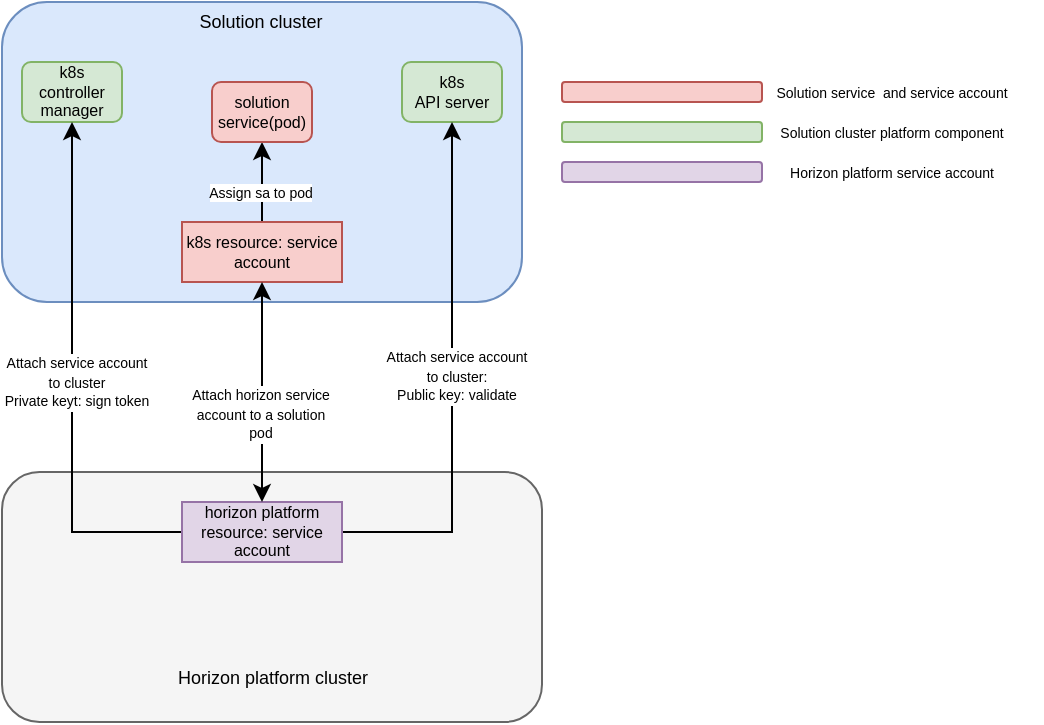 <mxfile version="15.6.3" type="github" pages="3">
  <diagram id="b4ByG3n0g_XdcM6swtLX" name="Page-1">
    <mxGraphModel dx="716" dy="423" grid="1" gridSize="10" guides="1" tooltips="1" connect="1" arrows="1" fold="1" page="1" pageScale="1" pageWidth="827" pageHeight="1169" math="0" shadow="0">
      <root>
        <mxCell id="0" />
        <mxCell id="1" parent="0" />
        <mxCell id="QcERvQICMJE9YjtgMvUy-2" value="" style="rounded=1;whiteSpace=wrap;html=1;fillColor=#dae8fc;strokeColor=#6c8ebf;" parent="1" vertex="1">
          <mxGeometry x="170" y="270" width="260" height="150" as="geometry" />
        </mxCell>
        <mxCell id="Q-bXFTrbB7c0WMLXX80c-1" value="k8s&lt;br&gt;controller manager" style="rounded=1;whiteSpace=wrap;html=1;fontSize=8;fillColor=#d5e8d4;strokeColor=#82b366;" vertex="1" parent="1">
          <mxGeometry x="180" y="300" width="50" height="30" as="geometry" />
        </mxCell>
        <mxCell id="Q-bXFTrbB7c0WMLXX80c-2" value="k8s&lt;br&gt;API server" style="rounded=1;whiteSpace=wrap;html=1;fontSize=8;fillColor=#d5e8d4;strokeColor=#82b366;" vertex="1" parent="1">
          <mxGeometry x="370" y="300" width="50" height="30" as="geometry" />
        </mxCell>
        <mxCell id="Q-bXFTrbB7c0WMLXX80c-16" style="edgeStyle=orthogonalEdgeStyle;rounded=0;orthogonalLoop=1;jettySize=auto;html=1;exitX=0.5;exitY=0;exitDx=0;exitDy=0;entryX=0.5;entryY=1;entryDx=0;entryDy=0;fontSize=8;" edge="1" parent="1" source="Q-bXFTrbB7c0WMLXX80c-4" target="Q-bXFTrbB7c0WMLXX80c-15">
          <mxGeometry relative="1" as="geometry" />
        </mxCell>
        <mxCell id="Q-bXFTrbB7c0WMLXX80c-17" value="&lt;font style=&quot;font-size: 7px&quot;&gt;Assign sa to pod&lt;/font&gt;" style="edgeLabel;html=1;align=center;verticalAlign=middle;resizable=0;points=[];fontSize=8;" vertex="1" connectable="0" parent="Q-bXFTrbB7c0WMLXX80c-16">
          <mxGeometry x="-0.255" y="1" relative="1" as="geometry">
            <mxPoint as="offset" />
          </mxGeometry>
        </mxCell>
        <mxCell id="Q-bXFTrbB7c0WMLXX80c-4" value="k8s resource: service account" style="rounded=0;whiteSpace=wrap;html=1;fontSize=8;fillColor=#f8cecc;strokeColor=#b85450;" vertex="1" parent="1">
          <mxGeometry x="260" y="380" width="80" height="30" as="geometry" />
        </mxCell>
        <mxCell id="Q-bXFTrbB7c0WMLXX80c-5" value="" style="rounded=1;whiteSpace=wrap;html=1;fontSize=8;fillColor=#f5f5f5;fontColor=#333333;strokeColor=#666666;" vertex="1" parent="1">
          <mxGeometry x="170" y="505" width="270" height="125" as="geometry" />
        </mxCell>
        <mxCell id="Q-bXFTrbB7c0WMLXX80c-10" style="edgeStyle=orthogonalEdgeStyle;rounded=0;orthogonalLoop=1;jettySize=auto;html=1;exitX=0;exitY=0.5;exitDx=0;exitDy=0;entryX=0.5;entryY=1;entryDx=0;entryDy=0;fontSize=8;" edge="1" parent="1" source="Q-bXFTrbB7c0WMLXX80c-6" target="Q-bXFTrbB7c0WMLXX80c-1">
          <mxGeometry relative="1" as="geometry" />
        </mxCell>
        <mxCell id="Q-bXFTrbB7c0WMLXX80c-11" value="&lt;font style=&quot;font-size: 7px&quot;&gt;Attach service account &lt;br&gt;to cluster&lt;br&gt;Private keyt: sign token&lt;/font&gt;" style="edgeLabel;html=1;align=center;verticalAlign=middle;resizable=0;points=[];fontSize=8;" vertex="1" connectable="0" parent="Q-bXFTrbB7c0WMLXX80c-10">
          <mxGeometry x="-0.001" y="-2" relative="1" as="geometry">
            <mxPoint as="offset" />
          </mxGeometry>
        </mxCell>
        <mxCell id="Q-bXFTrbB7c0WMLXX80c-12" style="edgeStyle=orthogonalEdgeStyle;rounded=0;orthogonalLoop=1;jettySize=auto;html=1;exitX=1;exitY=0.5;exitDx=0;exitDy=0;fontSize=8;" edge="1" parent="1" source="Q-bXFTrbB7c0WMLXX80c-6" target="Q-bXFTrbB7c0WMLXX80c-2">
          <mxGeometry relative="1" as="geometry">
            <mxPoint x="510" y="350" as="targetPoint" />
          </mxGeometry>
        </mxCell>
        <mxCell id="Q-bXFTrbB7c0WMLXX80c-13" value="&lt;font style=&quot;font-size: 7px&quot;&gt;Attach service account &lt;br&gt;to cluster:&lt;br&gt;Public key: validate&lt;/font&gt;" style="edgeLabel;html=1;align=center;verticalAlign=middle;resizable=0;points=[];fontSize=8;" vertex="1" connectable="0" parent="Q-bXFTrbB7c0WMLXX80c-12">
          <mxGeometry x="0.022" y="-2" relative="1" as="geometry">
            <mxPoint as="offset" />
          </mxGeometry>
        </mxCell>
        <mxCell id="Q-bXFTrbB7c0WMLXX80c-6" value="horizon platform resource: service account" style="rounded=0;whiteSpace=wrap;html=1;fontSize=8;fillColor=#e1d5e7;strokeColor=#9673a6;" vertex="1" parent="1">
          <mxGeometry x="260" y="520" width="80" height="30" as="geometry" />
        </mxCell>
        <mxCell id="Q-bXFTrbB7c0WMLXX80c-15" value="solution service(pod)" style="rounded=1;whiteSpace=wrap;html=1;fontSize=8;fillColor=#f8cecc;strokeColor=#b85450;" vertex="1" parent="1">
          <mxGeometry x="275" y="310" width="50" height="30" as="geometry" />
        </mxCell>
        <mxCell id="Q-bXFTrbB7c0WMLXX80c-18" value="" style="endArrow=classic;startArrow=classic;html=1;rounded=0;fontSize=8;entryX=0.5;entryY=1;entryDx=0;entryDy=0;exitX=0.5;exitY=0;exitDx=0;exitDy=0;" edge="1" parent="1" source="Q-bXFTrbB7c0WMLXX80c-6" target="Q-bXFTrbB7c0WMLXX80c-4">
          <mxGeometry width="50" height="50" relative="1" as="geometry">
            <mxPoint x="520" y="520" as="sourcePoint" />
            <mxPoint x="570" y="470" as="targetPoint" />
          </mxGeometry>
        </mxCell>
        <mxCell id="Q-bXFTrbB7c0WMLXX80c-19" value="&lt;font style=&quot;font-size: 7px&quot;&gt;Attach horizon service&lt;br&gt;account to a solution&lt;br&gt;pod&lt;/font&gt;" style="edgeLabel;html=1;align=center;verticalAlign=middle;resizable=0;points=[];fontSize=8;" vertex="1" connectable="0" parent="Q-bXFTrbB7c0WMLXX80c-18">
          <mxGeometry x="-0.192" y="1" relative="1" as="geometry">
            <mxPoint as="offset" />
          </mxGeometry>
        </mxCell>
        <mxCell id="Q-bXFTrbB7c0WMLXX80c-20" value="&lt;font style=&quot;font-size: 9px&quot;&gt;Horizon platform cluster&lt;/font&gt;" style="text;html=1;strokeColor=none;fillColor=none;align=center;verticalAlign=middle;whiteSpace=wrap;rounded=0;fontSize=7;" vertex="1" parent="1">
          <mxGeometry x="212.5" y="595" width="185" height="25" as="geometry" />
        </mxCell>
        <mxCell id="Q-bXFTrbB7c0WMLXX80c-21" value="&lt;font style=&quot;font-size: 9px&quot;&gt;Solution cluster&lt;/font&gt;" style="text;html=1;strokeColor=none;fillColor=none;align=center;verticalAlign=middle;whiteSpace=wrap;rounded=0;fontSize=7;" vertex="1" parent="1">
          <mxGeometry x="227.5" y="270" width="142.5" height="20" as="geometry" />
        </mxCell>
        <mxCell id="Q-bXFTrbB7c0WMLXX80c-22" value="" style="rounded=1;whiteSpace=wrap;html=1;fontSize=9;fillColor=#f8cecc;strokeColor=#b85450;" vertex="1" parent="1">
          <mxGeometry x="450" y="310" width="100" height="10" as="geometry" />
        </mxCell>
        <mxCell id="Q-bXFTrbB7c0WMLXX80c-23" value="" style="rounded=1;whiteSpace=wrap;html=1;fontSize=9;fillColor=#d5e8d4;strokeColor=#82b366;" vertex="1" parent="1">
          <mxGeometry x="450" y="330" width="100" height="10" as="geometry" />
        </mxCell>
        <mxCell id="Q-bXFTrbB7c0WMLXX80c-24" value="" style="rounded=1;whiteSpace=wrap;html=1;fontSize=9;fillColor=#e1d5e7;strokeColor=#9673a6;" vertex="1" parent="1">
          <mxGeometry x="450" y="350" width="100" height="10" as="geometry" />
        </mxCell>
        <mxCell id="Q-bXFTrbB7c0WMLXX80c-25" value="&lt;span style=&quot;font-size: 7px&quot;&gt;Solution service&amp;nbsp; and service account&lt;/span&gt;" style="text;html=1;strokeColor=none;fillColor=none;align=center;verticalAlign=middle;whiteSpace=wrap;rounded=0;fontSize=9;" vertex="1" parent="1">
          <mxGeometry x="540" y="310" width="150" height="10" as="geometry" />
        </mxCell>
        <mxCell id="Q-bXFTrbB7c0WMLXX80c-27" value="&lt;span style=&quot;font-size: 7px&quot;&gt;Solution cluster platform component&lt;/span&gt;" style="text;html=1;strokeColor=none;fillColor=none;align=center;verticalAlign=middle;whiteSpace=wrap;rounded=0;fontSize=9;" vertex="1" parent="1">
          <mxGeometry x="540" y="330" width="150" height="10" as="geometry" />
        </mxCell>
        <mxCell id="Q-bXFTrbB7c0WMLXX80c-28" value="&lt;span style=&quot;font-size: 7px&quot;&gt;Horizon platform service account&lt;/span&gt;" style="text;html=1;strokeColor=none;fillColor=none;align=center;verticalAlign=middle;whiteSpace=wrap;rounded=0;fontSize=9;" vertex="1" parent="1">
          <mxGeometry x="540" y="350" width="150" height="10" as="geometry" />
        </mxCell>
      </root>
    </mxGraphModel>
  </diagram>
  <diagram id="orOfWPRd16nNayoBNhuf" name="Page-2">
    <mxGraphModel dx="1503" dy="888" grid="1" gridSize="10" guides="1" tooltips="1" connect="1" arrows="1" fold="1" page="1" pageScale="1" pageWidth="827" pageHeight="1169" math="0" shadow="0">
      <root>
        <mxCell id="x3Psv9wIMixYnTsCgply-0" />
        <mxCell id="x3Psv9wIMixYnTsCgply-1" parent="x3Psv9wIMixYnTsCgply-0" />
      </root>
    </mxGraphModel>
  </diagram>
  <diagram id="FQC6kj_795ZJFNBx_DUS" name="Page-3">
    <mxGraphModel dx="716" dy="423" grid="1" gridSize="10" guides="1" tooltips="1" connect="1" arrows="1" fold="1" page="1" pageScale="1" pageWidth="827" pageHeight="1169" math="0" shadow="0">
      <root>
        <mxCell id="AEApJBpo0z5xCWg6R1o6-0" />
        <mxCell id="AEApJBpo0z5xCWg6R1o6-1" parent="AEApJBpo0z5xCWg6R1o6-0" />
        <mxCell id="cl8YVSSVURVslZZRqB2N-0" value="Service account" style="shape=table;startSize=30;container=1;collapsible=1;childLayout=tableLayout;fixedRows=1;rowLines=0;fontStyle=1;align=center;resizeLast=1;" vertex="1" parent="AEApJBpo0z5xCWg6R1o6-1">
          <mxGeometry x="220" y="350" width="140" height="120" as="geometry">
            <mxRectangle x="340" y="290" width="120" height="30" as="alternateBounds" />
          </mxGeometry>
        </mxCell>
        <mxCell id="cl8YVSSVURVslZZRqB2N-1" value="" style="shape=partialRectangle;collapsible=0;dropTarget=0;pointerEvents=0;fillColor=none;top=0;left=0;bottom=1;right=0;points=[[0,0.5],[1,0.5]];portConstraint=eastwest;" vertex="1" parent="cl8YVSSVURVslZZRqB2N-0">
          <mxGeometry y="30" width="140" height="30" as="geometry" />
        </mxCell>
        <mxCell id="cl8YVSSVURVslZZRqB2N-2" value="PK" style="shape=partialRectangle;connectable=0;fillColor=none;top=0;left=0;bottom=0;right=0;fontStyle=1;overflow=hidden;" vertex="1" parent="cl8YVSSVURVslZZRqB2N-1">
          <mxGeometry width="30" height="30" as="geometry">
            <mxRectangle width="30" height="30" as="alternateBounds" />
          </mxGeometry>
        </mxCell>
        <mxCell id="cl8YVSSVURVslZZRqB2N-3" value="UniqueID" style="shape=partialRectangle;connectable=0;fillColor=none;top=0;left=0;bottom=0;right=0;align=left;spacingLeft=6;fontStyle=5;overflow=hidden;" vertex="1" parent="cl8YVSSVURVslZZRqB2N-1">
          <mxGeometry x="30" width="110" height="30" as="geometry">
            <mxRectangle width="110" height="30" as="alternateBounds" />
          </mxGeometry>
        </mxCell>
        <mxCell id="cl8YVSSVURVslZZRqB2N-4" value="" style="shape=partialRectangle;collapsible=0;dropTarget=0;pointerEvents=0;fillColor=none;top=0;left=0;bottom=0;right=0;points=[[0,0.5],[1,0.5]];portConstraint=eastwest;" vertex="1" parent="cl8YVSSVURVslZZRqB2N-0">
          <mxGeometry y="60" width="140" height="30" as="geometry" />
        </mxCell>
        <mxCell id="cl8YVSSVURVslZZRqB2N-5" value="" style="shape=partialRectangle;connectable=0;fillColor=none;top=0;left=0;bottom=0;right=0;editable=1;overflow=hidden;" vertex="1" parent="cl8YVSSVURVslZZRqB2N-4">
          <mxGeometry width="30" height="30" as="geometry">
            <mxRectangle width="30" height="30" as="alternateBounds" />
          </mxGeometry>
        </mxCell>
        <mxCell id="cl8YVSSVURVslZZRqB2N-6" value="RSA key pairs(horizon &#xa;managed &amp; &#xa;user managed)" style="shape=partialRectangle;connectable=0;fillColor=none;top=0;left=0;bottom=0;right=0;align=left;spacingLeft=6;overflow=hidden;fontSize=8;" vertex="1" parent="cl8YVSSVURVslZZRqB2N-4">
          <mxGeometry x="30" width="110" height="30" as="geometry">
            <mxRectangle width="110" height="30" as="alternateBounds" />
          </mxGeometry>
        </mxCell>
        <mxCell id="cl8YVSSVURVslZZRqB2N-7" value="" style="shape=partialRectangle;collapsible=0;dropTarget=0;pointerEvents=0;fillColor=none;top=0;left=0;bottom=0;right=0;points=[[0,0.5],[1,0.5]];portConstraint=eastwest;" vertex="1" parent="cl8YVSSVURVslZZRqB2N-0">
          <mxGeometry y="90" width="140" height="30" as="geometry" />
        </mxCell>
        <mxCell id="cl8YVSSVURVslZZRqB2N-8" value="" style="shape=partialRectangle;connectable=0;fillColor=none;top=0;left=0;bottom=0;right=0;editable=1;overflow=hidden;" vertex="1" parent="cl8YVSSVURVslZZRqB2N-7">
          <mxGeometry width="30" height="30" as="geometry">
            <mxRectangle width="30" height="30" as="alternateBounds" />
          </mxGeometry>
        </mxCell>
        <mxCell id="cl8YVSSVURVslZZRqB2N-9" value="role_bindings" style="shape=partialRectangle;connectable=0;fillColor=none;top=0;left=0;bottom=0;right=0;align=left;spacingLeft=6;overflow=hidden;" vertex="1" parent="cl8YVSSVURVslZZRqB2N-7">
          <mxGeometry x="30" width="110" height="30" as="geometry">
            <mxRectangle width="110" height="30" as="alternateBounds" />
          </mxGeometry>
        </mxCell>
        <mxCell id="cl8YVSSVURVslZZRqB2N-15" value="" style="shape=partialRectangle;collapsible=0;dropTarget=0;pointerEvents=0;fillColor=none;top=0;left=0;bottom=0;right=0;points=[[0,0.5],[1,0.5]];portConstraint=eastwest;" vertex="1" parent="AEApJBpo0z5xCWg6R1o6-1">
          <mxGeometry x="340" y="440" width="270" height="30" as="geometry" />
        </mxCell>
        <mxCell id="cl8YVSSVURVslZZRqB2N-16" value="" style="shape=partialRectangle;connectable=0;fillColor=none;top=0;left=0;bottom=0;right=0;editable=1;overflow=hidden;" vertex="1" parent="cl8YVSSVURVslZZRqB2N-15">
          <mxGeometry width="30" height="30" as="geometry">
            <mxRectangle width="30" height="30" as="alternateBounds" />
          </mxGeometry>
        </mxCell>
      </root>
    </mxGraphModel>
  </diagram>
</mxfile>
